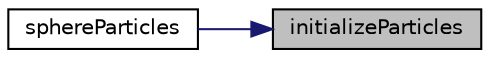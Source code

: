digraph "initializeParticles"
{
 // LATEX_PDF_SIZE
  edge [fontname="Helvetica",fontsize="10",labelfontname="Helvetica",labelfontsize="10"];
  node [fontname="Helvetica",fontsize="10",shape=record];
  rankdir="RL";
  Node1 [label="initializeParticles",height=0.2,width=0.4,color="black", fillcolor="grey75", style="filled", fontcolor="black",tooltip="Insert new particles in position with specified shapes."];
  Node1 -> Node2 [dir="back",color="midnightblue",fontsize="10",style="solid",fontname="Helvetica"];
  Node2 [label="sphereParticles",height=0.2,width=0.4,color="black", fillcolor="white", style="filled",URL="$classpFlow_1_1sphereParticles.html#af3a0e20c9660776af6f0b8118e89e880",tooltip="construct from systemControl and property"];
}

